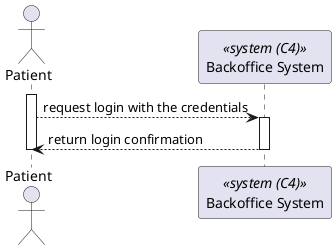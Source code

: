 @startuml

actor Patient as "Patient"
participant SYS as "Backoffice System" <<system (C4)>>

activate Patient

Patient --> SYS : request login with the credentials

activate SYS

SYS --> Patient : return login confirmation

deactivate SYS
deactivate Patient
@enduml